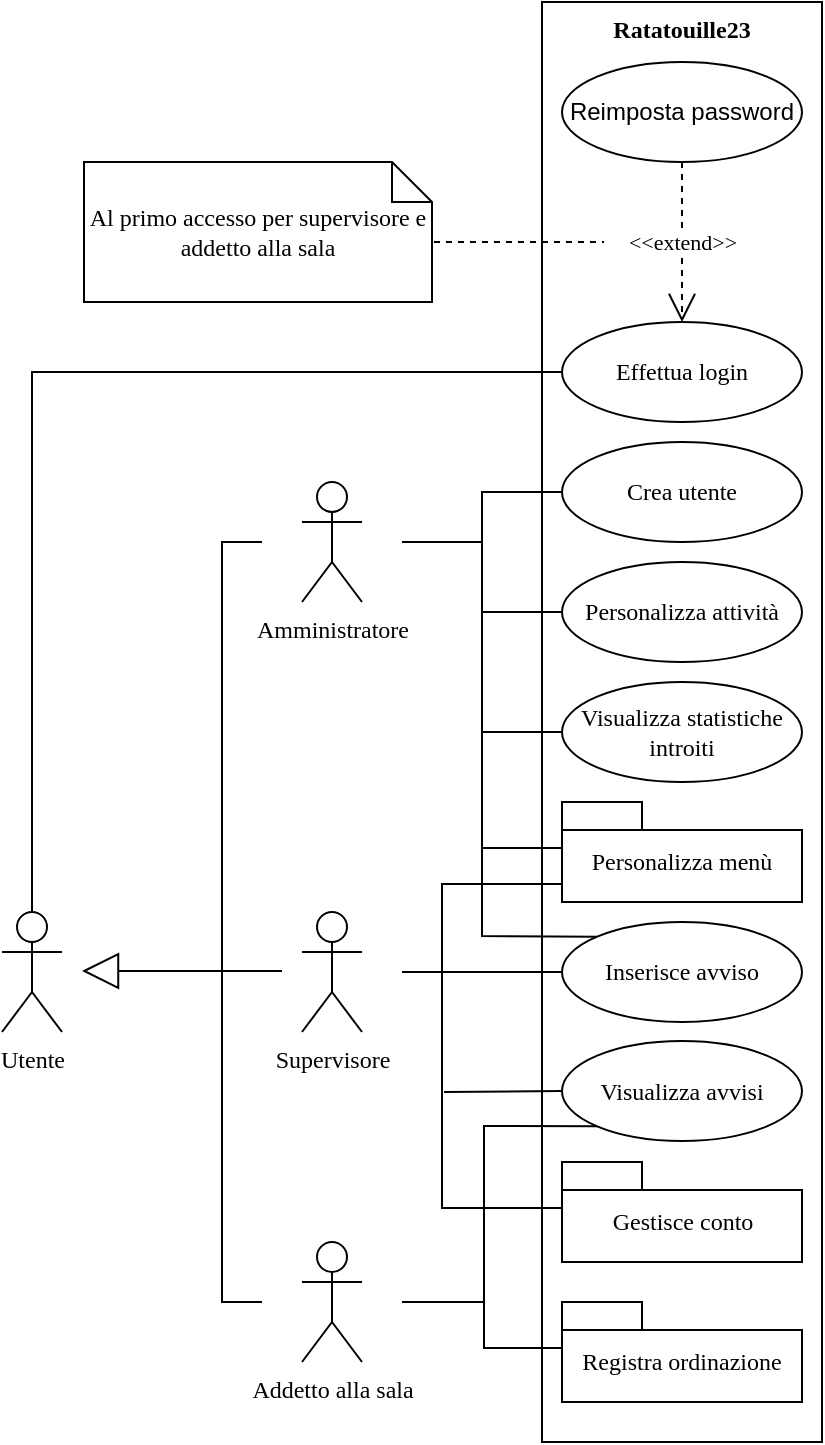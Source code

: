 <mxfile version="20.6.0" type="github">
  <diagram id="rihFKbFQS7ymL9tZtBED" name="Pagina-1">
    <mxGraphModel dx="1038" dy="539" grid="1" gridSize="10" guides="1" tooltips="1" connect="1" arrows="1" fold="1" page="1" pageScale="1" pageWidth="827" pageHeight="1169" math="0" shadow="0">
      <root>
        <mxCell id="0" />
        <mxCell id="1" parent="0" />
        <mxCell id="1pOGXTMVqo3v8-MuPryq-1" value="Utente" style="shape=umlActor;verticalLabelPosition=bottom;verticalAlign=top;html=1;fontFamily=Verdana;" parent="1" vertex="1">
          <mxGeometry x="209" y="495" width="30" height="60" as="geometry" />
        </mxCell>
        <mxCell id="1pOGXTMVqo3v8-MuPryq-2" value="Supervisore" style="shape=umlActor;verticalLabelPosition=bottom;verticalAlign=top;html=1;fontFamily=Verdana;" parent="1" vertex="1">
          <mxGeometry x="359" y="495" width="30" height="60" as="geometry" />
        </mxCell>
        <mxCell id="1pOGXTMVqo3v8-MuPryq-3" value="" style="endArrow=block;endSize=16;endFill=0;html=1;rounded=0;fontFamily=Verdana;" parent="1" edge="1">
          <mxGeometry width="160" relative="1" as="geometry">
            <mxPoint x="349" y="524.5" as="sourcePoint" />
            <mxPoint x="249" y="524.5" as="targetPoint" />
            <Array as="points" />
          </mxGeometry>
        </mxCell>
        <mxCell id="1pOGXTMVqo3v8-MuPryq-4" value="Amministratore" style="shape=umlActor;verticalLabelPosition=bottom;verticalAlign=top;html=1;fontFamily=Verdana;" parent="1" vertex="1">
          <mxGeometry x="359" y="280" width="30" height="60" as="geometry" />
        </mxCell>
        <mxCell id="1pOGXTMVqo3v8-MuPryq-5" value="" style="endArrow=none;html=1;rounded=0;fontFamily=Verdana;" parent="1" edge="1">
          <mxGeometry width="50" height="50" relative="1" as="geometry">
            <mxPoint x="319" y="460" as="sourcePoint" />
            <mxPoint x="339" y="310" as="targetPoint" />
            <Array as="points">
              <mxPoint x="319" y="310" />
            </Array>
          </mxGeometry>
        </mxCell>
        <mxCell id="1pOGXTMVqo3v8-MuPryq-6" value="Addetto alla sala" style="shape=umlActor;verticalLabelPosition=bottom;verticalAlign=top;html=1;outlineConnect=0;fontFamily=Verdana;" parent="1" vertex="1">
          <mxGeometry x="359" y="660" width="30" height="60" as="geometry" />
        </mxCell>
        <mxCell id="1pOGXTMVqo3v8-MuPryq-7" value="" style="endArrow=none;html=1;rounded=0;fontFamily=Verdana;" parent="1" edge="1">
          <mxGeometry width="50" height="50" relative="1" as="geometry">
            <mxPoint x="319" y="460" as="sourcePoint" />
            <mxPoint x="339" y="690" as="targetPoint" />
            <Array as="points">
              <mxPoint x="319" y="690" />
            </Array>
          </mxGeometry>
        </mxCell>
        <mxCell id="1pOGXTMVqo3v8-MuPryq-8" value="" style="rounded=0;whiteSpace=wrap;html=1;fontFamily=Verdana;" parent="1" vertex="1">
          <mxGeometry x="479" y="40" width="140" height="720" as="geometry" />
        </mxCell>
        <mxCell id="1pOGXTMVqo3v8-MuPryq-9" value="Effettua login" style="ellipse;whiteSpace=wrap;html=1;fontFamily=Verdana;" parent="1" vertex="1">
          <mxGeometry x="489" y="200" width="120" height="50" as="geometry" />
        </mxCell>
        <mxCell id="1pOGXTMVqo3v8-MuPryq-10" value="Ratatouille23" style="text;align=center;fontStyle=1;verticalAlign=middle;spacingLeft=3;spacingRight=3;strokeColor=none;rotatable=0;points=[[0,0.5],[1,0.5]];portConstraint=eastwest;fontFamily=Verdana;" parent="1" vertex="1">
          <mxGeometry x="509" y="40" width="80" height="26" as="geometry" />
        </mxCell>
        <mxCell id="1pOGXTMVqo3v8-MuPryq-11" value="Crea utente" style="ellipse;whiteSpace=wrap;html=1;fontFamily=Verdana;" parent="1" vertex="1">
          <mxGeometry x="489" y="260" width="120" height="50" as="geometry" />
        </mxCell>
        <mxCell id="1pOGXTMVqo3v8-MuPryq-12" value="Personalizza attività" style="ellipse;whiteSpace=wrap;html=1;fontFamily=Verdana;" parent="1" vertex="1">
          <mxGeometry x="489" y="320" width="120" height="50" as="geometry" />
        </mxCell>
        <mxCell id="1pOGXTMVqo3v8-MuPryq-13" value="Visualizza statistiche introiti" style="ellipse;whiteSpace=wrap;html=1;fontFamily=Verdana;fontStyle=0" parent="1" vertex="1">
          <mxGeometry x="489" y="380" width="120" height="50" as="geometry" />
        </mxCell>
        <mxCell id="1pOGXTMVqo3v8-MuPryq-14" value="Inserisce avviso" style="ellipse;whiteSpace=wrap;html=1;fontFamily=Verdana;" parent="1" vertex="1">
          <mxGeometry x="489" y="500" width="120" height="50" as="geometry" />
        </mxCell>
        <mxCell id="1pOGXTMVqo3v8-MuPryq-15" value="" style="endArrow=none;html=1;rounded=0;fontFamily=Verdana;exitX=0.5;exitY=0;exitDx=0;exitDy=0;exitPerimeter=0;entryX=0;entryY=0.5;entryDx=0;entryDy=0;" parent="1" source="1pOGXTMVqo3v8-MuPryq-1" target="1pOGXTMVqo3v8-MuPryq-9" edge="1">
          <mxGeometry width="50" height="50" relative="1" as="geometry">
            <mxPoint x="219" y="400" as="sourcePoint" />
            <mxPoint x="259" y="230" as="targetPoint" />
            <Array as="points">
              <mxPoint x="224" y="225" />
            </Array>
          </mxGeometry>
        </mxCell>
        <mxCell id="1pOGXTMVqo3v8-MuPryq-16" value="Personalizza menù" style="shape=folder;fontStyle=0;spacingTop=10;tabWidth=40;tabHeight=14;tabPosition=left;html=1;fontFamily=Verdana;verticalAlign=middle;align=center;fillColor=default;gradientColor=none;whiteSpace=wrap;" parent="1" vertex="1">
          <mxGeometry x="489" y="440" width="120" height="50" as="geometry" />
        </mxCell>
        <mxCell id="1pOGXTMVqo3v8-MuPryq-17" value="Gestisce conto" style="shape=folder;fontStyle=0;spacingTop=10;tabWidth=40;tabHeight=14;tabPosition=left;html=1;fontFamily=Verdana;fillColor=default;gradientColor=none;" parent="1" vertex="1">
          <mxGeometry x="489" y="620" width="120" height="50" as="geometry" />
        </mxCell>
        <mxCell id="1pOGXTMVqo3v8-MuPryq-18" value="Registra ordinazione" style="shape=folder;fontStyle=0;spacingTop=10;tabWidth=40;tabHeight=14;tabPosition=left;html=1;fontFamily=Verdana;fillColor=default;gradientColor=none;whiteSpace=wrap;" parent="1" vertex="1">
          <mxGeometry x="489" y="690" width="120" height="50" as="geometry" />
        </mxCell>
        <mxCell id="1pOGXTMVqo3v8-MuPryq-19" value="" style="endArrow=none;html=1;rounded=0;fontFamily=Verdana;entryX=0;entryY=0.5;entryDx=0;entryDy=0;" parent="1" target="1pOGXTMVqo3v8-MuPryq-11" edge="1">
          <mxGeometry width="50" height="50" relative="1" as="geometry">
            <mxPoint x="409" y="310" as="sourcePoint" />
            <mxPoint x="469" y="260" as="targetPoint" />
            <Array as="points">
              <mxPoint x="449" y="310" />
              <mxPoint x="449" y="285" />
            </Array>
          </mxGeometry>
        </mxCell>
        <mxCell id="1pOGXTMVqo3v8-MuPryq-20" value="" style="endArrow=none;html=1;rounded=0;fontFamily=Verdana;entryX=0;entryY=0.5;entryDx=0;entryDy=0;" parent="1" target="1pOGXTMVqo3v8-MuPryq-12" edge="1">
          <mxGeometry width="50" height="50" relative="1" as="geometry">
            <mxPoint x="419" y="310" as="sourcePoint" />
            <mxPoint x="469" y="370" as="targetPoint" />
            <Array as="points">
              <mxPoint x="449" y="310" />
              <mxPoint x="449" y="345" />
            </Array>
          </mxGeometry>
        </mxCell>
        <mxCell id="1pOGXTMVqo3v8-MuPryq-21" value="" style="endArrow=none;html=1;rounded=0;fontFamily=Verdana;entryX=0;entryY=0.5;entryDx=0;entryDy=0;" parent="1" target="1pOGXTMVqo3v8-MuPryq-13" edge="1">
          <mxGeometry width="50" height="50" relative="1" as="geometry">
            <mxPoint x="419" y="310" as="sourcePoint" />
            <mxPoint x="469" y="370" as="targetPoint" />
            <Array as="points">
              <mxPoint x="449" y="310" />
              <mxPoint x="449" y="405" />
            </Array>
          </mxGeometry>
        </mxCell>
        <mxCell id="1pOGXTMVqo3v8-MuPryq-22" value="" style="endArrow=none;html=1;rounded=0;fontFamily=Verdana;entryX=0;entryY=0;entryDx=0;entryDy=23;entryPerimeter=0;" parent="1" target="1pOGXTMVqo3v8-MuPryq-16" edge="1">
          <mxGeometry width="50" height="50" relative="1" as="geometry">
            <mxPoint x="409" y="310" as="sourcePoint" />
            <mxPoint x="469" y="430" as="targetPoint" />
            <Array as="points">
              <mxPoint x="449" y="310" />
              <mxPoint x="449" y="463" />
            </Array>
          </mxGeometry>
        </mxCell>
        <mxCell id="1pOGXTMVqo3v8-MuPryq-23" value="" style="endArrow=none;html=1;rounded=0;fontFamily=Verdana;entryX=0;entryY=0;entryDx=0;entryDy=41;entryPerimeter=0;" parent="1" target="1pOGXTMVqo3v8-MuPryq-16" edge="1">
          <mxGeometry width="50" height="50" relative="1" as="geometry">
            <mxPoint x="409" y="525" as="sourcePoint" />
            <mxPoint x="479" y="500" as="targetPoint" />
            <Array as="points">
              <mxPoint x="429" y="525" />
              <mxPoint x="429" y="481" />
            </Array>
          </mxGeometry>
        </mxCell>
        <mxCell id="1pOGXTMVqo3v8-MuPryq-24" value="" style="endArrow=none;html=1;rounded=0;fontFamily=Verdana;entryX=0;entryY=0.5;entryDx=0;entryDy=0;" parent="1" target="1pOGXTMVqo3v8-MuPryq-14" edge="1">
          <mxGeometry width="50" height="50" relative="1" as="geometry">
            <mxPoint x="409" y="525" as="sourcePoint" />
            <mxPoint x="599" y="520" as="targetPoint" />
            <Array as="points">
              <mxPoint x="449" y="525" />
            </Array>
          </mxGeometry>
        </mxCell>
        <mxCell id="1pOGXTMVqo3v8-MuPryq-25" value="" style="endArrow=none;html=1;rounded=0;fontFamily=Verdana;exitX=0;exitY=0;exitDx=0;exitDy=23;exitPerimeter=0;" parent="1" source="1pOGXTMVqo3v8-MuPryq-17" edge="1">
          <mxGeometry width="50" height="50" relative="1" as="geometry">
            <mxPoint x="549" y="650" as="sourcePoint" />
            <mxPoint x="429" y="525" as="targetPoint" />
            <Array as="points">
              <mxPoint x="429" y="643" />
            </Array>
          </mxGeometry>
        </mxCell>
        <mxCell id="1pOGXTMVqo3v8-MuPryq-26" value="" style="endArrow=none;html=1;rounded=0;fontFamily=Verdana;entryX=0;entryY=0;entryDx=0;entryDy=23;entryPerimeter=0;" parent="1" target="1pOGXTMVqo3v8-MuPryq-18" edge="1">
          <mxGeometry width="50" height="50" relative="1" as="geometry">
            <mxPoint x="409" y="690" as="sourcePoint" />
            <mxPoint x="459" y="600" as="targetPoint" />
            <Array as="points">
              <mxPoint x="450" y="690" />
              <mxPoint x="450" y="713" />
            </Array>
          </mxGeometry>
        </mxCell>
        <mxCell id="KcPmKXwX3LS7NMHXIjAY-1" value="" style="endArrow=none;html=1;rounded=0;exitX=0;exitY=0;exitDx=0;exitDy=0;fontFamily=Verdana;" parent="1" source="1pOGXTMVqo3v8-MuPryq-14" edge="1">
          <mxGeometry width="50" height="50" relative="1" as="geometry">
            <mxPoint x="449" y="530" as="sourcePoint" />
            <mxPoint x="449" y="460" as="targetPoint" />
            <Array as="points">
              <mxPoint x="449" y="507" />
            </Array>
          </mxGeometry>
        </mxCell>
        <mxCell id="KcPmKXwX3LS7NMHXIjAY-2" value="Visualizza avvisi" style="ellipse;whiteSpace=wrap;html=1;fontFamily=Verdana;" parent="1" vertex="1">
          <mxGeometry x="489" y="559.5" width="120" height="50" as="geometry" />
        </mxCell>
        <mxCell id="KcPmKXwX3LS7NMHXIjAY-3" value="" style="endArrow=none;html=1;rounded=0;entryX=0;entryY=0.5;entryDx=0;entryDy=0;fontFamily=Verdana;" parent="1" target="KcPmKXwX3LS7NMHXIjAY-2" edge="1">
          <mxGeometry width="50" height="50" relative="1" as="geometry">
            <mxPoint x="430" y="585" as="sourcePoint" />
            <mxPoint x="439" y="600" as="targetPoint" />
          </mxGeometry>
        </mxCell>
        <mxCell id="KcPmKXwX3LS7NMHXIjAY-4" value="" style="endArrow=none;html=1;rounded=0;entryX=0;entryY=1;entryDx=0;entryDy=0;fontFamily=Verdana;" parent="1" target="KcPmKXwX3LS7NMHXIjAY-2" edge="1">
          <mxGeometry width="50" height="50" relative="1" as="geometry">
            <mxPoint x="450" y="690" as="sourcePoint" />
            <mxPoint x="490" y="600" as="targetPoint" />
            <Array as="points">
              <mxPoint x="450" y="602" />
            </Array>
          </mxGeometry>
        </mxCell>
        <mxCell id="BliPYow0ZTN-BK4bZ092-1" value="Reimposta password" style="ellipse;whiteSpace=wrap;html=1;" vertex="1" parent="1">
          <mxGeometry x="489" y="70" width="120" height="50" as="geometry" />
        </mxCell>
        <mxCell id="BliPYow0ZTN-BK4bZ092-2" value="&amp;lt;&amp;lt;extend&amp;gt;&amp;gt;" style="endArrow=open;endSize=12;dashed=1;html=1;rounded=0;exitX=0.5;exitY=1;exitDx=0;exitDy=0;entryX=0.5;entryY=0;entryDx=0;entryDy=0;fontFamily=Verdana;" edge="1" parent="1" source="BliPYow0ZTN-BK4bZ092-1" target="1pOGXTMVqo3v8-MuPryq-9">
          <mxGeometry width="160" relative="1" as="geometry">
            <mxPoint x="330" y="280" as="sourcePoint" />
            <mxPoint x="490" y="280" as="targetPoint" />
          </mxGeometry>
        </mxCell>
        <mxCell id="BliPYow0ZTN-BK4bZ092-3" value="Al primo accesso per supervisore e addetto alla sala" style="shape=note;size=20;whiteSpace=wrap;html=1;fontFamily=Verdana;" vertex="1" parent="1">
          <mxGeometry x="250" y="120" width="174" height="70" as="geometry" />
        </mxCell>
        <mxCell id="BliPYow0ZTN-BK4bZ092-5" value="" style="endArrow=none;dashed=1;html=1;rounded=0;fontFamily=Verdana;" edge="1" parent="1">
          <mxGeometry width="50" height="50" relative="1" as="geometry">
            <mxPoint x="425" y="160" as="sourcePoint" />
            <mxPoint x="510" y="160" as="targetPoint" />
          </mxGeometry>
        </mxCell>
      </root>
    </mxGraphModel>
  </diagram>
</mxfile>

